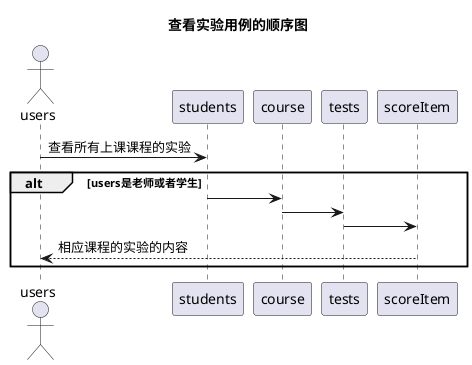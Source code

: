 @startuml
title 查看实验用例的顺序图
actor users
users -> students: 查看所有上课课程的实验
alt users是老师或者学生
        students -> course
	course-> tests
	tests -> scoreItem
	scoreItem --> users:相应课程的实验的内容
end
@enduml